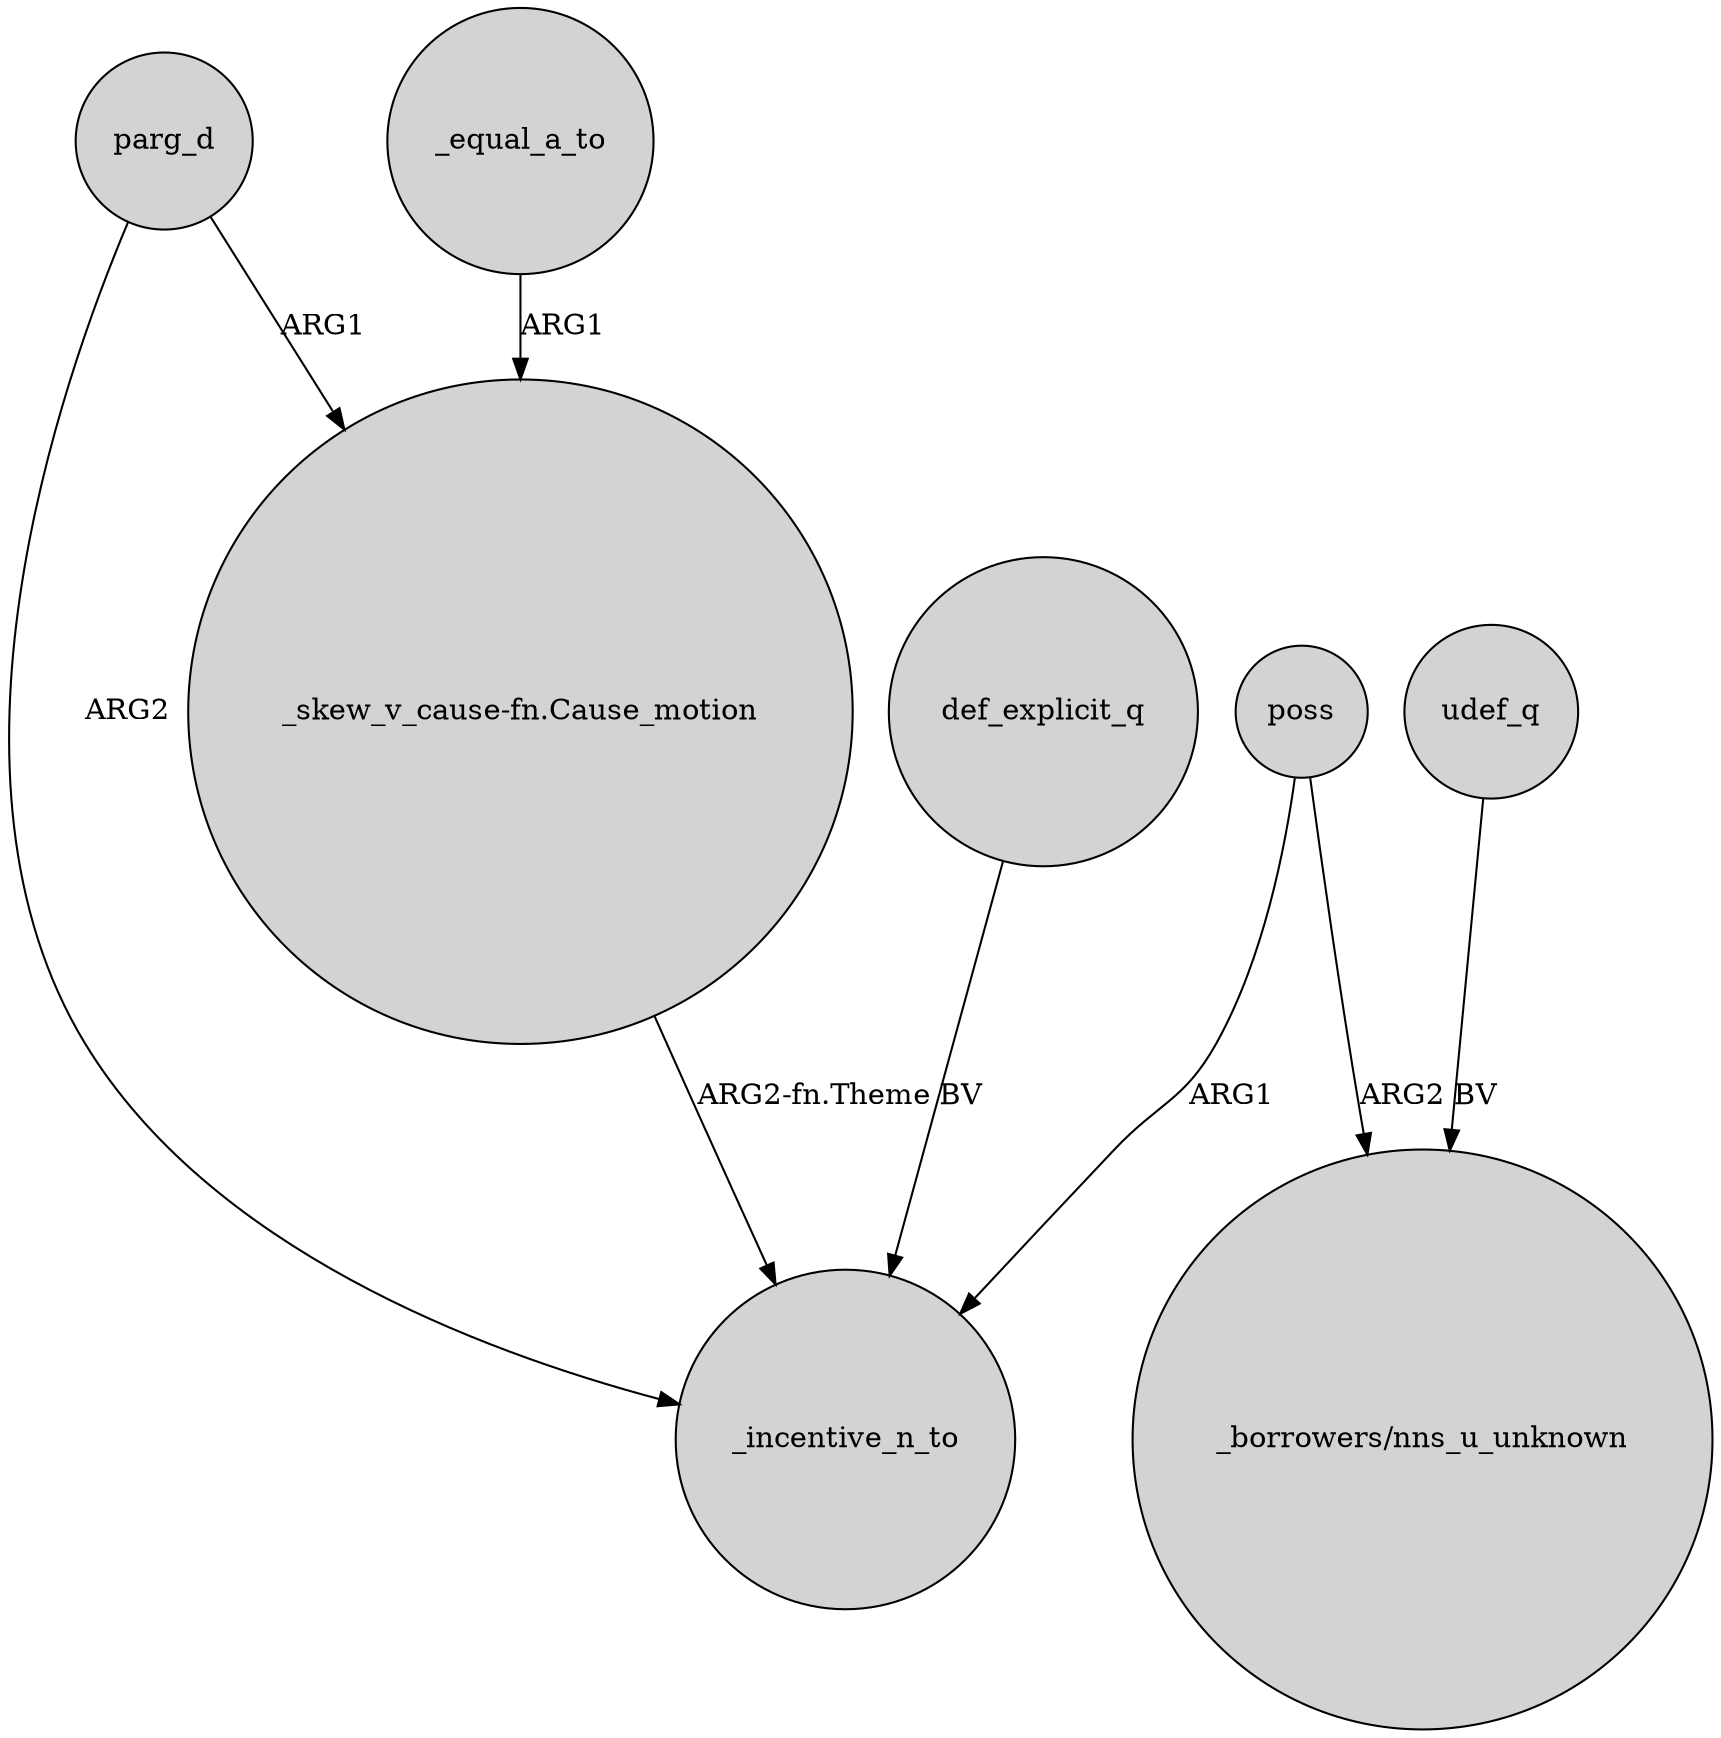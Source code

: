 digraph {
	node [shape=circle style=filled]
	parg_d -> _incentive_n_to [label=ARG2]
	_equal_a_to -> "_skew_v_cause-fn.Cause_motion" [label=ARG1]
	def_explicit_q -> _incentive_n_to [label=BV]
	poss -> "_borrowers/nns_u_unknown" [label=ARG2]
	poss -> _incentive_n_to [label=ARG1]
	parg_d -> "_skew_v_cause-fn.Cause_motion" [label=ARG1]
	udef_q -> "_borrowers/nns_u_unknown" [label=BV]
	"_skew_v_cause-fn.Cause_motion" -> _incentive_n_to [label="ARG2-fn.Theme"]
}
